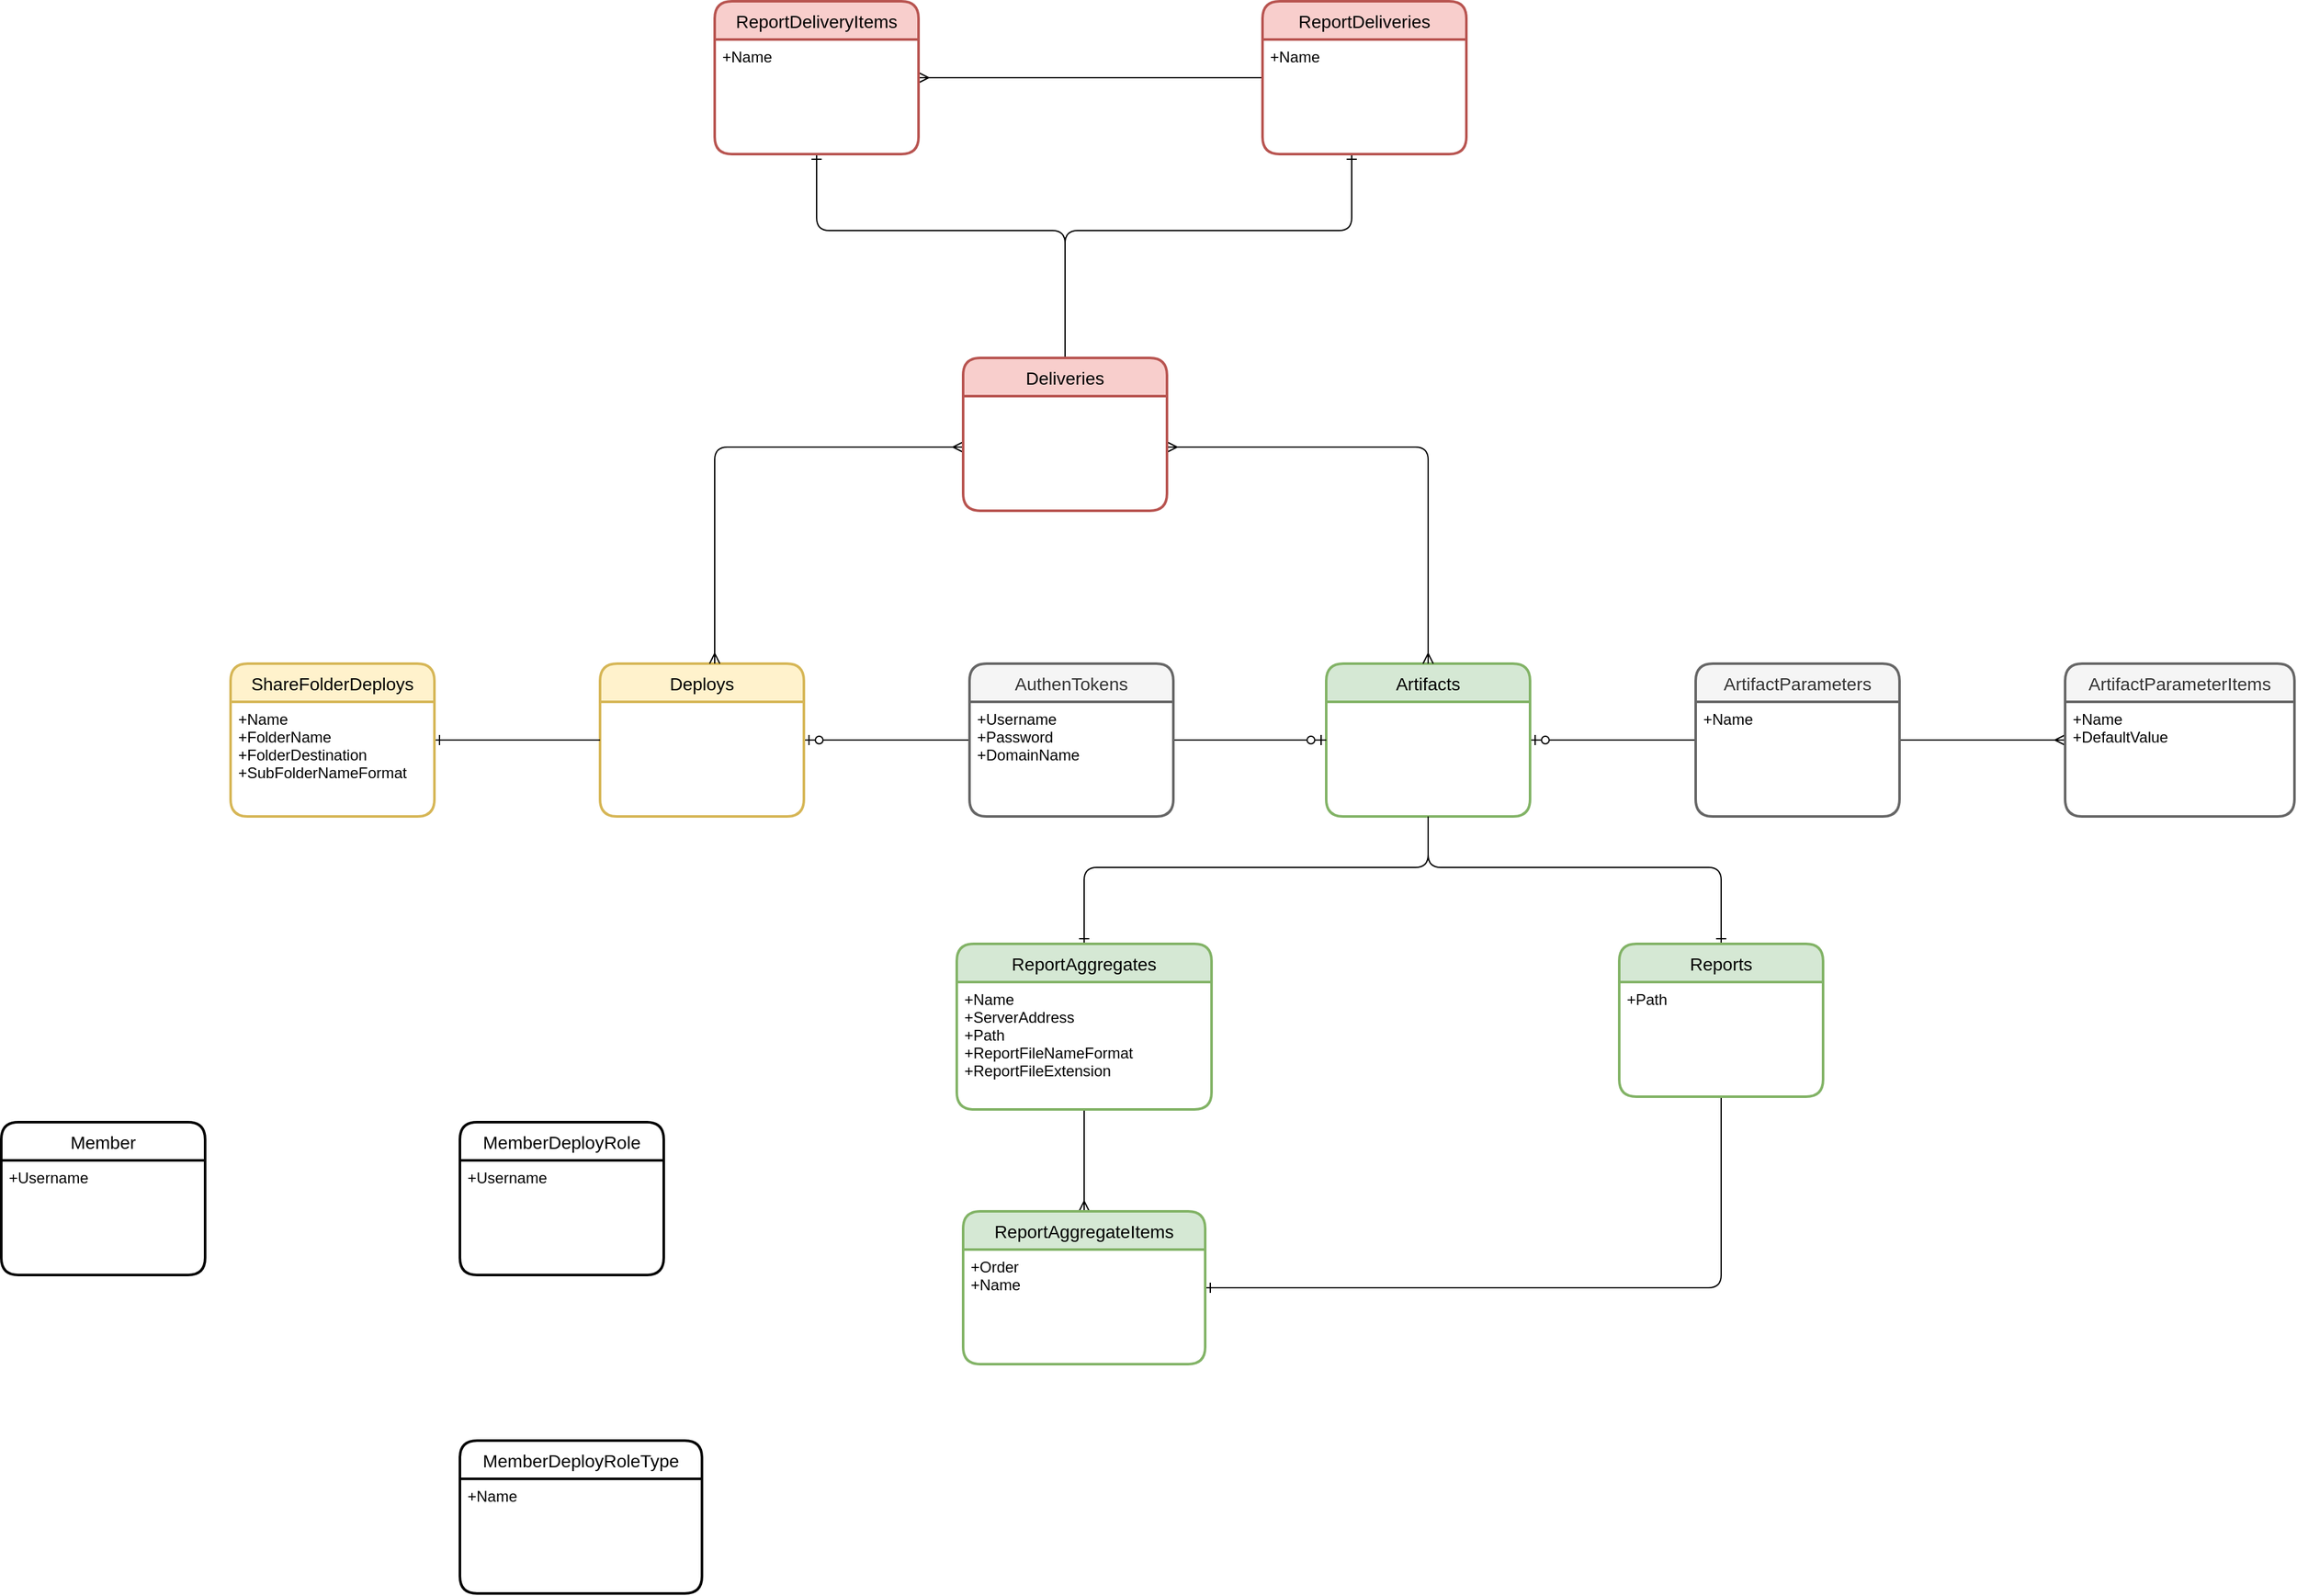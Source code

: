 <mxfile version="13.7.3" type="github">
  <diagram id="7HGqWyUw-NUKtqw8hbtW" name="Page-1">
    <mxGraphModel dx="2980" dy="2067" grid="1" gridSize="10" guides="1" tooltips="1" connect="1" arrows="1" fold="1" page="1" pageScale="1" pageWidth="850" pageHeight="1100" math="0" shadow="0">
      <root>
        <mxCell id="0" />
        <mxCell id="1" parent="0" />
        <mxCell id="pEmnw5MB7O9ldLBmpmIz-14" value="" style="edgeStyle=entityRelationEdgeStyle;fontSize=12;html=1;endArrow=ERzeroToOne;endFill=1;" edge="1" parent="1" source="pEmnw5MB7O9ldLBmpmIz-11" target="pEmnw5MB7O9ldLBmpmIz-9">
          <mxGeometry width="100" height="100" relative="1" as="geometry">
            <mxPoint x="480" y="560" as="sourcePoint" />
            <mxPoint x="580" y="460" as="targetPoint" />
          </mxGeometry>
        </mxCell>
        <mxCell id="pEmnw5MB7O9ldLBmpmIz-17" value="" style="edgeStyle=entityRelationEdgeStyle;fontSize=12;html=1;endArrow=ERmany;" edge="1" parent="1" source="pEmnw5MB7O9ldLBmpmIz-11" target="pEmnw5MB7O9ldLBmpmIz-15">
          <mxGeometry width="100" height="100" relative="1" as="geometry">
            <mxPoint x="750" y="550" as="sourcePoint" />
            <mxPoint x="850" y="450" as="targetPoint" />
          </mxGeometry>
        </mxCell>
        <mxCell id="pEmnw5MB7O9ldLBmpmIz-9" value="Artifacts" style="swimlane;childLayout=stackLayout;horizontal=1;startSize=30;horizontalStack=0;rounded=1;fontSize=14;fontStyle=0;strokeWidth=2;resizeParent=0;resizeLast=1;shadow=0;dashed=0;align=center;fillColor=#d5e8d4;strokeColor=#82b366;" vertex="1" parent="1">
          <mxGeometry x="210" y="260" width="160" height="120" as="geometry" />
        </mxCell>
        <mxCell id="pEmnw5MB7O9ldLBmpmIz-15" value="ArtifactParameterItems" style="swimlane;childLayout=stackLayout;horizontal=1;startSize=30;horizontalStack=0;rounded=1;fontSize=14;fontStyle=0;strokeWidth=2;resizeParent=0;resizeLast=1;shadow=0;dashed=0;align=center;fillColor=#f5f5f5;strokeColor=#666666;fontColor=#333333;" vertex="1" parent="1">
          <mxGeometry x="790" y="260" width="180" height="120" as="geometry" />
        </mxCell>
        <mxCell id="pEmnw5MB7O9ldLBmpmIz-16" value="+Name&#xa;+DefaultValue&#xa;" style="align=left;strokeColor=none;fillColor=none;spacingLeft=4;fontSize=12;verticalAlign=top;resizable=0;rotatable=0;part=1;" vertex="1" parent="pEmnw5MB7O9ldLBmpmIz-15">
          <mxGeometry y="30" width="180" height="90" as="geometry" />
        </mxCell>
        <mxCell id="pEmnw5MB7O9ldLBmpmIz-11" value="ArtifactParameters" style="swimlane;childLayout=stackLayout;horizontal=1;startSize=30;horizontalStack=0;rounded=1;fontSize=14;fontStyle=0;strokeWidth=2;resizeParent=0;resizeLast=1;shadow=0;dashed=0;align=center;fillColor=#f5f5f5;strokeColor=#666666;fontColor=#333333;" vertex="1" parent="1">
          <mxGeometry x="500" y="260" width="160" height="120" as="geometry" />
        </mxCell>
        <mxCell id="pEmnw5MB7O9ldLBmpmIz-12" value="+Name&#xa;&#xa;" style="align=left;strokeColor=none;fillColor=none;spacingLeft=4;fontSize=12;verticalAlign=top;resizable=0;rotatable=0;part=1;" vertex="1" parent="pEmnw5MB7O9ldLBmpmIz-11">
          <mxGeometry y="30" width="160" height="90" as="geometry" />
        </mxCell>
        <mxCell id="pEmnw5MB7O9ldLBmpmIz-21" value="" style="edgeStyle=orthogonalEdgeStyle;fontSize=12;html=1;endArrow=ERone;endFill=1;" edge="1" parent="1" source="pEmnw5MB7O9ldLBmpmIz-9" target="pEmnw5MB7O9ldLBmpmIz-23">
          <mxGeometry width="100" height="100" relative="1" as="geometry">
            <mxPoint x="430" y="550" as="sourcePoint" />
            <mxPoint x="290" y="500" as="targetPoint" />
            <Array as="points">
              <mxPoint x="290" y="420" />
              <mxPoint x="520" y="420" />
            </Array>
          </mxGeometry>
        </mxCell>
        <mxCell id="pEmnw5MB7O9ldLBmpmIz-31" value="" style="edgeStyle=entityRelationEdgeStyle;fontSize=12;html=1;endArrow=ERzeroToOne;endFill=1;" edge="1" parent="1" source="pEmnw5MB7O9ldLBmpmIz-29" target="pEmnw5MB7O9ldLBmpmIz-9">
          <mxGeometry width="100" height="100" relative="1" as="geometry">
            <mxPoint x="80" y="450" as="sourcePoint" />
            <mxPoint x="180" y="350" as="targetPoint" />
          </mxGeometry>
        </mxCell>
        <mxCell id="pEmnw5MB7O9ldLBmpmIz-32" value="" style="edgeStyle=entityRelationEdgeStyle;fontSize=12;html=1;endArrow=ERzeroToOne;endFill=1;" edge="1" parent="1" source="pEmnw5MB7O9ldLBmpmIz-29" target="pEmnw5MB7O9ldLBmpmIz-19">
          <mxGeometry width="100" height="100" relative="1" as="geometry">
            <mxPoint x="-230" y="570" as="sourcePoint" />
            <mxPoint x="-130" y="470" as="targetPoint" />
          </mxGeometry>
        </mxCell>
        <mxCell id="pEmnw5MB7O9ldLBmpmIz-19" value="Deploys" style="swimlane;childLayout=stackLayout;horizontal=1;startSize=30;horizontalStack=0;rounded=1;fontSize=14;fontStyle=0;strokeWidth=2;resizeParent=0;resizeLast=1;shadow=0;dashed=0;align=center;fillColor=#fff2cc;strokeColor=#d6b656;" vertex="1" parent="1">
          <mxGeometry x="-360" y="260" width="160" height="120" as="geometry" />
        </mxCell>
        <mxCell id="pEmnw5MB7O9ldLBmpmIz-33" value="" style="edgeStyle=orthogonalEdgeStyle;fontSize=12;html=1;endArrow=ERone;endFill=1;" edge="1" parent="1" source="pEmnw5MB7O9ldLBmpmIz-9" target="pEmnw5MB7O9ldLBmpmIz-26">
          <mxGeometry width="100" height="100" relative="1" as="geometry">
            <mxPoint x="60" y="720" as="sourcePoint" />
            <mxPoint x="160" y="620" as="targetPoint" />
            <Array as="points">
              <mxPoint x="290" y="420" />
              <mxPoint x="20" y="420" />
            </Array>
          </mxGeometry>
        </mxCell>
        <mxCell id="pEmnw5MB7O9ldLBmpmIz-36" value="" style="edgeStyle=orthogonalEdgeStyle;fontSize=12;html=1;endArrow=ERmany;" edge="1" parent="1" source="pEmnw5MB7O9ldLBmpmIz-26" target="pEmnw5MB7O9ldLBmpmIz-34">
          <mxGeometry width="100" height="100" relative="1" as="geometry">
            <mxPoint x="290" y="830" as="sourcePoint" />
            <mxPoint x="390" y="730" as="targetPoint" />
          </mxGeometry>
        </mxCell>
        <mxCell id="pEmnw5MB7O9ldLBmpmIz-37" value="" style="edgeStyle=orthogonalEdgeStyle;fontSize=12;html=1;endArrow=ERone;endFill=1;" edge="1" parent="1" source="pEmnw5MB7O9ldLBmpmIz-23" target="pEmnw5MB7O9ldLBmpmIz-34">
          <mxGeometry width="100" height="100" relative="1" as="geometry">
            <mxPoint x="180" y="830" as="sourcePoint" />
            <mxPoint x="280" y="730" as="targetPoint" />
            <Array as="points">
              <mxPoint x="520" y="750" />
            </Array>
          </mxGeometry>
        </mxCell>
        <mxCell id="pEmnw5MB7O9ldLBmpmIz-40" value="" style="edgeStyle=orthogonalEdgeStyle;fontSize=12;html=1;endArrow=ERone;endFill=1;" edge="1" parent="1" source="pEmnw5MB7O9ldLBmpmIz-18" target="pEmnw5MB7O9ldLBmpmIz-38">
          <mxGeometry width="100" height="100" relative="1" as="geometry">
            <mxPoint x="280" y="60" as="sourcePoint" />
            <mxPoint x="380" y="-40" as="targetPoint" />
            <Array as="points">
              <mxPoint x="5" y="-80" />
              <mxPoint x="230" y="-80" />
            </Array>
          </mxGeometry>
        </mxCell>
        <mxCell id="pEmnw5MB7O9ldLBmpmIz-43" value="" style="edgeStyle=orthogonalEdgeStyle;fontSize=12;html=1;endArrow=ERone;endFill=1;" edge="1" parent="1" source="pEmnw5MB7O9ldLBmpmIz-18" target="pEmnw5MB7O9ldLBmpmIz-41">
          <mxGeometry width="100" height="100" relative="1" as="geometry">
            <mxPoint x="-370" y="-70" as="sourcePoint" />
            <mxPoint x="-270" y="-170" as="targetPoint" />
            <Array as="points">
              <mxPoint x="5" y="-80" />
              <mxPoint x="-190" y="-80" />
            </Array>
          </mxGeometry>
        </mxCell>
        <mxCell id="pEmnw5MB7O9ldLBmpmIz-46" value="" style="edgeStyle=orthogonalEdgeStyle;fontSize=12;html=1;endArrow=ERmany;" edge="1" parent="1" source="pEmnw5MB7O9ldLBmpmIz-38" target="pEmnw5MB7O9ldLBmpmIz-41">
          <mxGeometry width="100" height="100" relative="1" as="geometry">
            <mxPoint x="-540" y="80" as="sourcePoint" />
            <mxPoint x="-440" y="-20" as="targetPoint" />
            <Array as="points" />
          </mxGeometry>
        </mxCell>
        <mxCell id="pEmnw5MB7O9ldLBmpmIz-48" value="" style="edgeStyle=orthogonalEdgeStyle;fontSize=12;html=1;endArrow=ERmany;startArrow=ERmany;" edge="1" parent="1" source="pEmnw5MB7O9ldLBmpmIz-9" target="pEmnw5MB7O9ldLBmpmIz-18">
          <mxGeometry width="100" height="100" relative="1" as="geometry">
            <mxPoint x="380" y="90" as="sourcePoint" />
            <mxPoint x="480" y="-10" as="targetPoint" />
            <Array as="points">
              <mxPoint x="290" y="90" />
            </Array>
          </mxGeometry>
        </mxCell>
        <mxCell id="pEmnw5MB7O9ldLBmpmIz-49" value="" style="edgeStyle=orthogonalEdgeStyle;fontSize=12;html=1;endArrow=ERmany;startArrow=ERmany;" edge="1" parent="1" source="pEmnw5MB7O9ldLBmpmIz-19" target="pEmnw5MB7O9ldLBmpmIz-18">
          <mxGeometry width="100" height="100" relative="1" as="geometry">
            <mxPoint x="-20" y="140" as="sourcePoint" />
            <mxPoint x="80" y="40" as="targetPoint" />
            <Array as="points">
              <mxPoint x="-270" y="90" />
            </Array>
          </mxGeometry>
        </mxCell>
        <mxCell id="pEmnw5MB7O9ldLBmpmIz-29" value="AuthenTokens" style="swimlane;childLayout=stackLayout;horizontal=1;startSize=30;horizontalStack=0;rounded=1;fontSize=14;fontStyle=0;strokeWidth=2;resizeParent=0;resizeLast=1;shadow=0;dashed=0;align=center;fillColor=#f5f5f5;strokeColor=#666666;fontColor=#333333;" vertex="1" parent="1">
          <mxGeometry x="-70" y="260" width="160" height="120" as="geometry" />
        </mxCell>
        <mxCell id="pEmnw5MB7O9ldLBmpmIz-30" value="+Username&#xa;+Password&#xa;+DomainName&#xa;&#xa;" style="align=left;strokeColor=none;fillColor=none;spacingLeft=4;fontSize=12;verticalAlign=top;resizable=0;rotatable=0;part=1;" vertex="1" parent="pEmnw5MB7O9ldLBmpmIz-29">
          <mxGeometry y="30" width="160" height="90" as="geometry" />
        </mxCell>
        <mxCell id="pEmnw5MB7O9ldLBmpmIz-52" value="" style="edgeStyle=entityRelationEdgeStyle;fontSize=12;html=1;endArrow=ERone;endFill=1;" edge="1" parent="1" source="pEmnw5MB7O9ldLBmpmIz-19" target="pEmnw5MB7O9ldLBmpmIz-50">
          <mxGeometry width="100" height="100" relative="1" as="geometry">
            <mxPoint x="-490" y="550" as="sourcePoint" />
            <mxPoint x="-390" y="450" as="targetPoint" />
          </mxGeometry>
        </mxCell>
        <mxCell id="pEmnw5MB7O9ldLBmpmIz-50" value="ShareFolderDeploys" style="swimlane;childLayout=stackLayout;horizontal=1;startSize=30;horizontalStack=0;rounded=1;fontSize=14;fontStyle=0;strokeWidth=2;resizeParent=0;resizeLast=1;shadow=0;dashed=0;align=center;fillColor=#fff2cc;strokeColor=#d6b656;" vertex="1" parent="1">
          <mxGeometry x="-650" y="260" width="160" height="120" as="geometry" />
        </mxCell>
        <mxCell id="pEmnw5MB7O9ldLBmpmIz-51" value="+Name&#xa;+FolderName&#xa;+FolderDestination&#xa;+SubFolderNameFormat&#xa;&#xa;" style="align=left;strokeColor=none;fillColor=none;spacingLeft=4;fontSize=12;verticalAlign=top;resizable=0;rotatable=0;part=1;" vertex="1" parent="pEmnw5MB7O9ldLBmpmIz-50">
          <mxGeometry y="30" width="160" height="90" as="geometry" />
        </mxCell>
        <mxCell id="pEmnw5MB7O9ldLBmpmIz-26" value="ReportAggregates" style="swimlane;childLayout=stackLayout;horizontal=1;startSize=30;horizontalStack=0;rounded=1;fontSize=14;fontStyle=0;strokeWidth=2;resizeParent=0;resizeLast=1;shadow=0;dashed=0;align=center;fillColor=#d5e8d4;strokeColor=#82b366;" vertex="1" parent="1">
          <mxGeometry x="-80" y="480" width="200" height="130" as="geometry" />
        </mxCell>
        <mxCell id="pEmnw5MB7O9ldLBmpmIz-27" value="+Name&#xa;+ServerAddress&#xa;+Path&#xa;+ReportFileNameFormat&#xa;+ReportFileExtension&#xa;" style="align=left;strokeColor=none;fillColor=none;spacingLeft=4;fontSize=12;verticalAlign=top;resizable=0;rotatable=0;part=1;" vertex="1" parent="pEmnw5MB7O9ldLBmpmIz-26">
          <mxGeometry y="30" width="200" height="100" as="geometry" />
        </mxCell>
        <mxCell id="pEmnw5MB7O9ldLBmpmIz-34" value="ReportAggregateItems" style="swimlane;childLayout=stackLayout;horizontal=1;startSize=30;horizontalStack=0;rounded=1;fontSize=14;fontStyle=0;strokeWidth=2;resizeParent=0;resizeLast=1;shadow=0;dashed=0;align=center;fillColor=#d5e8d4;strokeColor=#82b366;" vertex="1" parent="1">
          <mxGeometry x="-75" y="690" width="190" height="120" as="geometry" />
        </mxCell>
        <mxCell id="pEmnw5MB7O9ldLBmpmIz-35" value="+Order&#xa;+Name&#xa;&#xa;" style="align=left;strokeColor=none;fillColor=none;spacingLeft=4;fontSize=12;verticalAlign=top;resizable=0;rotatable=0;part=1;" vertex="1" parent="pEmnw5MB7O9ldLBmpmIz-34">
          <mxGeometry y="30" width="190" height="90" as="geometry" />
        </mxCell>
        <mxCell id="pEmnw5MB7O9ldLBmpmIz-23" value="Reports" style="swimlane;childLayout=stackLayout;horizontal=1;startSize=30;horizontalStack=0;rounded=1;fontSize=14;fontStyle=0;strokeWidth=2;resizeParent=0;resizeLast=1;shadow=0;dashed=0;align=center;fillColor=#d5e8d4;strokeColor=#82b366;" vertex="1" parent="1">
          <mxGeometry x="440" y="480" width="160" height="120" as="geometry" />
        </mxCell>
        <mxCell id="pEmnw5MB7O9ldLBmpmIz-24" value="+Path&#xa;&#xa;" style="align=left;strokeColor=none;fillColor=none;spacingLeft=4;fontSize=12;verticalAlign=top;resizable=0;rotatable=0;part=1;" vertex="1" parent="pEmnw5MB7O9ldLBmpmIz-23">
          <mxGeometry y="30" width="160" height="90" as="geometry" />
        </mxCell>
        <mxCell id="pEmnw5MB7O9ldLBmpmIz-41" value="ReportDeliveryItems" style="swimlane;childLayout=stackLayout;horizontal=1;startSize=30;horizontalStack=0;rounded=1;fontSize=14;fontStyle=0;strokeWidth=2;resizeParent=0;resizeLast=1;shadow=0;dashed=0;align=center;fillColor=#f8cecc;strokeColor=#b85450;" vertex="1" parent="1">
          <mxGeometry x="-270" y="-260" width="160" height="120" as="geometry" />
        </mxCell>
        <mxCell id="pEmnw5MB7O9ldLBmpmIz-42" value="+Name&#xa;" style="align=left;strokeColor=none;fillColor=none;spacingLeft=4;fontSize=12;verticalAlign=top;resizable=0;rotatable=0;part=1;" vertex="1" parent="pEmnw5MB7O9ldLBmpmIz-41">
          <mxGeometry y="30" width="160" height="90" as="geometry" />
        </mxCell>
        <mxCell id="pEmnw5MB7O9ldLBmpmIz-38" value="ReportDeliveries" style="swimlane;childLayout=stackLayout;horizontal=1;startSize=30;horizontalStack=0;rounded=1;fontSize=14;fontStyle=0;strokeWidth=2;resizeParent=0;resizeLast=1;shadow=0;dashed=0;align=center;fillColor=#f8cecc;strokeColor=#b85450;" vertex="1" parent="1">
          <mxGeometry x="160" y="-260" width="160" height="120" as="geometry" />
        </mxCell>
        <mxCell id="pEmnw5MB7O9ldLBmpmIz-39" value="+Name&#xa;" style="align=left;strokeColor=none;fillColor=none;spacingLeft=4;fontSize=12;verticalAlign=top;resizable=0;rotatable=0;part=1;" vertex="1" parent="pEmnw5MB7O9ldLBmpmIz-38">
          <mxGeometry y="30" width="160" height="90" as="geometry" />
        </mxCell>
        <mxCell id="pEmnw5MB7O9ldLBmpmIz-18" value="Deliveries" style="swimlane;childLayout=stackLayout;horizontal=1;startSize=30;horizontalStack=0;rounded=1;fontSize=14;fontStyle=0;strokeWidth=2;resizeParent=0;resizeLast=1;shadow=0;dashed=0;align=center;fillColor=#f8cecc;strokeColor=#b85450;" vertex="1" parent="1">
          <mxGeometry x="-75" y="20" width="160" height="120" as="geometry" />
        </mxCell>
        <mxCell id="pEmnw5MB7O9ldLBmpmIz-53" value="Member" style="swimlane;childLayout=stackLayout;horizontal=1;startSize=30;horizontalStack=0;rounded=1;fontSize=14;fontStyle=0;strokeWidth=2;resizeParent=0;resizeLast=1;shadow=0;dashed=0;align=center;" vertex="1" parent="1">
          <mxGeometry x="-830" y="620" width="160" height="120" as="geometry" />
        </mxCell>
        <mxCell id="pEmnw5MB7O9ldLBmpmIz-54" value="+Username&#xa;" style="align=left;strokeColor=none;fillColor=none;spacingLeft=4;fontSize=12;verticalAlign=top;resizable=0;rotatable=0;part=1;" vertex="1" parent="pEmnw5MB7O9ldLBmpmIz-53">
          <mxGeometry y="30" width="160" height="90" as="geometry" />
        </mxCell>
        <mxCell id="pEmnw5MB7O9ldLBmpmIz-55" value="MemberDeployRole" style="swimlane;childLayout=stackLayout;horizontal=1;startSize=30;horizontalStack=0;rounded=1;fontSize=14;fontStyle=0;strokeWidth=2;resizeParent=0;resizeLast=1;shadow=0;dashed=0;align=center;" vertex="1" parent="1">
          <mxGeometry x="-470" y="620" width="160" height="120" as="geometry" />
        </mxCell>
        <mxCell id="pEmnw5MB7O9ldLBmpmIz-56" value="+Username&#xa;" style="align=left;strokeColor=none;fillColor=none;spacingLeft=4;fontSize=12;verticalAlign=top;resizable=0;rotatable=0;part=1;" vertex="1" parent="pEmnw5MB7O9ldLBmpmIz-55">
          <mxGeometry y="30" width="160" height="90" as="geometry" />
        </mxCell>
        <mxCell id="pEmnw5MB7O9ldLBmpmIz-57" value="MemberDeployRoleType" style="swimlane;childLayout=stackLayout;horizontal=1;startSize=30;horizontalStack=0;rounded=1;fontSize=14;fontStyle=0;strokeWidth=2;resizeParent=0;resizeLast=1;shadow=0;dashed=0;align=center;" vertex="1" parent="1">
          <mxGeometry x="-470" y="870" width="190" height="120" as="geometry" />
        </mxCell>
        <mxCell id="pEmnw5MB7O9ldLBmpmIz-58" value="+Name&#xa;" style="align=left;strokeColor=none;fillColor=none;spacingLeft=4;fontSize=12;verticalAlign=top;resizable=0;rotatable=0;part=1;" vertex="1" parent="pEmnw5MB7O9ldLBmpmIz-57">
          <mxGeometry y="30" width="190" height="90" as="geometry" />
        </mxCell>
      </root>
    </mxGraphModel>
  </diagram>
</mxfile>
